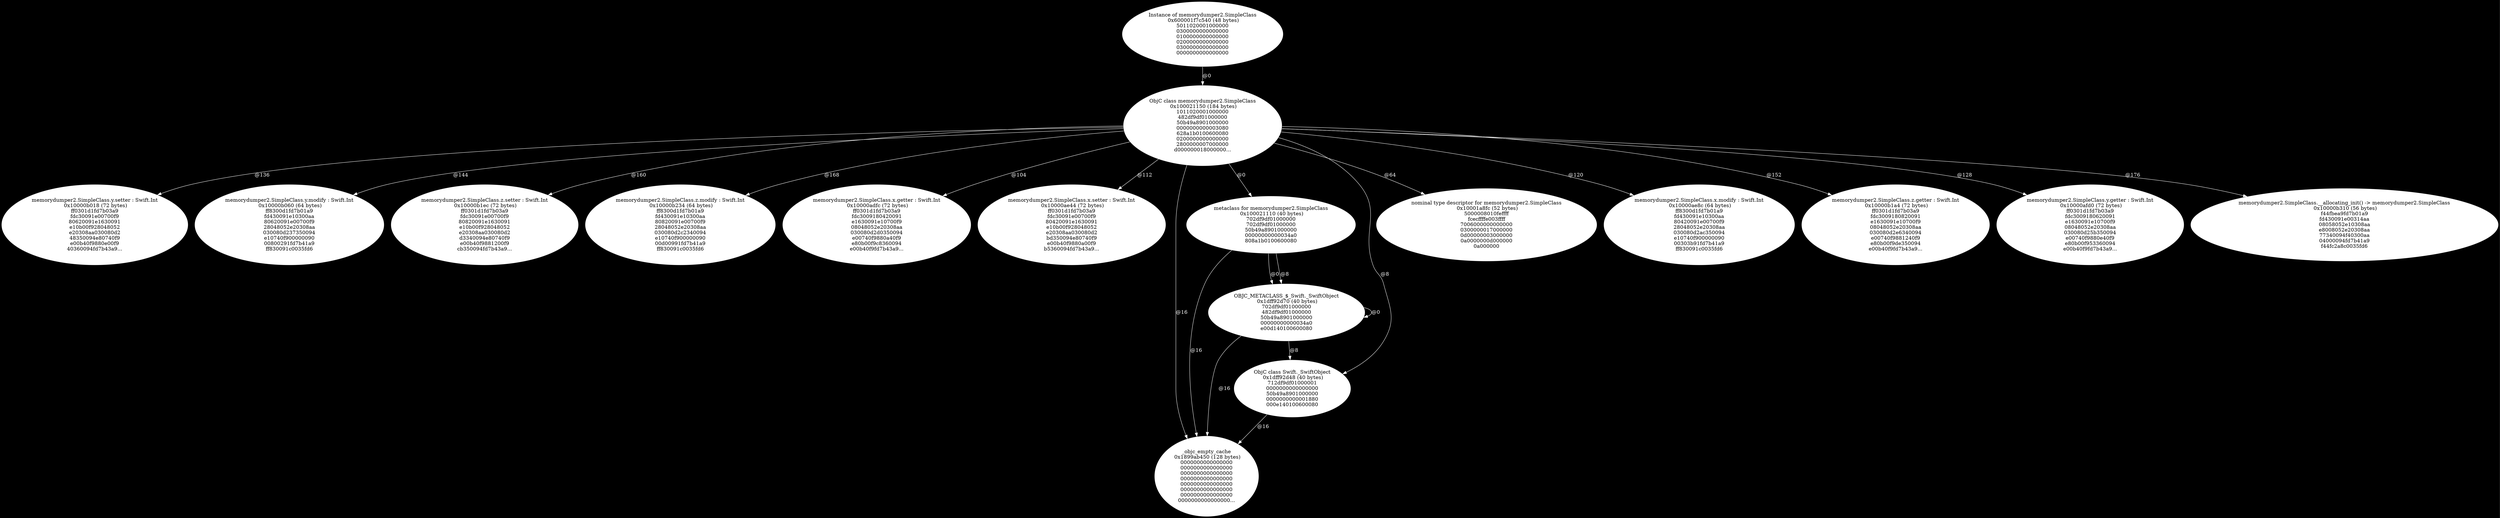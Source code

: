 digraph memory_dump_graph {
graph [bgcolor=black]
_10000b018 [style=filled] [fillcolor=white] [label="memorydumper2.SimpleClass.y.setter : Swift.Int
 0x10000b018 (72 bytes)
ff0301d1fd7b03a9
fdc30091e00700f9
80620091e1630091
e10b00f928048052
e20308aa030080d2
48350094e80740f9
e00b40f9880e00f9
40360094fd7b43a9..."]
_10000b060 [style=filled] [fillcolor=white] [label="memorydumper2.SimpleClass.y.modify : Swift.Int
 0x10000b060 (64 bytes)
ff8300d1fd7b01a9
fd430091e10300aa
80620091e00700f9
28048052e20308aa
030080d237350094
e10740f900000090
00800291fd7b41a9
ff830091c0035fd6"]
_10000b1ec [style=filled] [fillcolor=white] [label="memorydumper2.SimpleClass.z.setter : Swift.Int
 0x10000b1ec (72 bytes)
ff0301d1fd7b03a9
fdc30091e00700f9
80820091e1630091
e10b00f928048052
e20308aa030080d2
d3340094e80740f9
e00b40f9881200f9
cb350094fd7b43a9..."]
_10000b234 [style=filled] [fillcolor=white] [label="memorydumper2.SimpleClass.z.modify : Swift.Int
 0x10000b234 (64 bytes)
ff8300d1fd7b01a9
fd430091e10300aa
80820091e00700f9
28048052e20308aa
030080d2c2340094
e10740f900000090
00d00991fd7b41a9
ff830091c0035fd6"]
_10000adfc [style=filled] [fillcolor=white] [label="memorydumper2.SimpleClass.x.getter : Swift.Int
 0x10000adfc (72 bytes)
ff0301d1fd7b03a9
fdc3009180420091
e1630091e10700f9
08048052e20308aa
030080d2d0350094
e00740f9880a40f9
e80b00f9c8360094
e00b40f9fd7b43a9..."]
_600001f7c540 [style=filled] [fillcolor=white] [label="Instance of memorydumper2.SimpleClass
 0x600001f7c540 (48 bytes)
5011020001000000
0300000000000000
0100000000000000
0200000000000000
0300000000000000
0000000000000000"]
_600001f7c540 -> _100021150 [color=white] [fontcolor=white] [label="@0"]
_10000ae44 [style=filled] [fillcolor=white] [label="memorydumper2.SimpleClass.x.setter : Swift.Int
 0x10000ae44 (72 bytes)
ff0301d1fd7b03a9
fdc30091e00700f9
80420091e1630091
e10b00f928048052
e20308aa030080d2
bd350094e80740f9
e00b40f9880a00f9
b5360094fd7b43a9..."]
_1dff92d70 [style=filled] [fillcolor=white] [label="OBJC_METACLASS_$_Swift._SwiftObject
 0x1dff92d70 (40 bytes)
702df9df01000000
482df9df01000000
50b49a8901000000
00000000000034a0
e00d140100600080"]
_1dff92d70 -> _1dff92d70 [color=white] [fontcolor=white] [label="@0"]
_1dff92d70 -> _1dff92d48 [color=white] [fontcolor=white] [label="@8"]
_1dff92d70 -> _1899ab450 [color=white] [fontcolor=white] [label="@16"]
_10001a8fc [style=filled] [fillcolor=white] [label="nominal type descriptor for memorydumper2.SimpleClass
 0x10001a8fc (52 bytes)
5000008010feffff
fcecffffe003ffff
7006000000000000
0300000017000000
0d00000003000000
0a0000000d000000
0a000000"]
_10000ae8c [style=filled] [fillcolor=white] [label="memorydumper2.SimpleClass.x.modify : Swift.Int
 0x10000ae8c (64 bytes)
ff8300d1fd7b01a9
fd430091e10300aa
80420091e00700f9
28048052e20308aa
030080d2ac350094
e10740f900000090
00303b91fd7b41a9
ff830091c0035fd6"]
_10000b1a4 [style=filled] [fillcolor=white] [label="memorydumper2.SimpleClass.z.getter : Swift.Int
 0x10000b1a4 (72 bytes)
ff0301d1fd7b03a9
fdc3009180820091
e1630091e10700f9
08048052e20308aa
030080d2e6340094
e00740f9881240f9
e80b00f9de350094
e00b40f9fd7b43a9..."]
_1899ab450 [style=filled] [fillcolor=white] [label="_objc_empty_cache
 0x1899ab450 (128 bytes)
0000000000000000
0000000000000000
0000000000000000
0000000000000000
0000000000000000
0000000000000000
0000000000000000
0000000000000000..."]
_10000afd0 [style=filled] [fillcolor=white] [label="memorydumper2.SimpleClass.y.getter : Swift.Int
 0x10000afd0 (72 bytes)
ff0301d1fd7b03a9
fdc3009180620091
e1630091e10700f9
08048052e20308aa
030080d25b350094
e00740f9880e40f9
e80b00f953360094
e00b40f9fd7b43a9..."]
_1dff92d48 [style=filled] [fillcolor=white] [label="ObjC class Swift._SwiftObject
 0x1dff92d48 (40 bytes)
712df9df01000001
0000000000000000
50b49a8901000000
0000000000001880
000e140100600080"]
_1dff92d48 -> _1899ab450 [color=white] [fontcolor=white] [label="@16"]
_100021150 [style=filled] [fillcolor=white] [label="ObjC class memorydumper2.SimpleClass
 0x100021150 (184 bytes)
1011020001000000
482df9df01000000
50b49a8901000000
0000000000003080
628a1b0100600080
0200000000000000
2800000007000000
d000000018000000..."]
_100021150 -> _100021110 [color=white] [fontcolor=white] [label="@0"]
_100021150 -> _1dff92d48 [color=white] [fontcolor=white] [label="@8"]
_100021150 -> _1899ab450 [color=white] [fontcolor=white] [label="@16"]
_100021150 -> _10001a8fc [color=white] [fontcolor=white] [label="@64"]
_100021150 -> _10000adfc [color=white] [fontcolor=white] [label="@104"]
_100021150 -> _10000ae44 [color=white] [fontcolor=white] [label="@112"]
_100021150 -> _10000ae8c [color=white] [fontcolor=white] [label="@120"]
_100021150 -> _10000afd0 [color=white] [fontcolor=white] [label="@128"]
_100021150 -> _10000b018 [color=white] [fontcolor=white] [label="@136"]
_100021150 -> _10000b060 [color=white] [fontcolor=white] [label="@144"]
_100021150 -> _10000b1a4 [color=white] [fontcolor=white] [label="@152"]
_100021150 -> _10000b1ec [color=white] [fontcolor=white] [label="@160"]
_100021150 -> _10000b234 [color=white] [fontcolor=white] [label="@168"]
_100021150 -> _10000b310 [color=white] [fontcolor=white] [label="@176"]
_10000b310 [style=filled] [fillcolor=white] [label="memorydumper2.SimpleClass.__allocating_init() -> memorydumper2.SimpleClass
 0x10000b310 (56 bytes)
f44fbea9fd7b01a9
fd430091e00314aa
08058052e10308aa
e8008052e20308aa
77340094f40300aa
04000094fd7b41a9
f44fc2a8c0035fd6"]
_100021110 [style=filled] [fillcolor=white] [label="metaclass for memorydumper2.SimpleClass
 0x100021110 (40 bytes)
702df9df01000000
702df9df01000000
50b49a8901000000
00000000000034a0
808a1b0100600080"]
_100021110 -> _1dff92d70 [color=white] [fontcolor=white] [label="@0"]
_100021110 -> _1dff92d70 [color=white] [fontcolor=white] [label="@8"]
_100021110 -> _1899ab450 [color=white] [fontcolor=white] [label="@16"]
}
